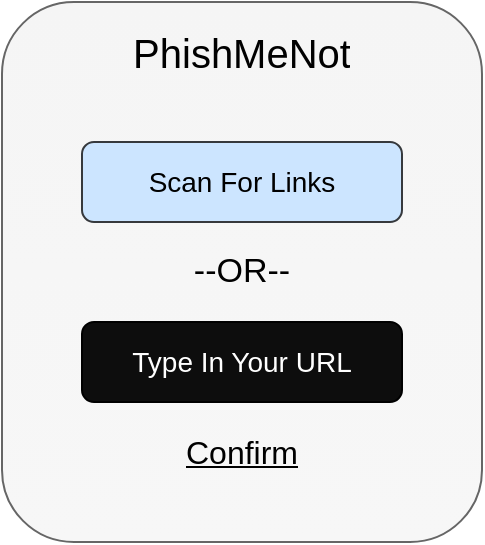 <mxfile version="22.1.0" type="github">
  <diagram name="Page-1" id="l7keNNhzPUquztyjwFz0">
    <mxGraphModel dx="1050" dy="603" grid="1" gridSize="10" guides="1" tooltips="1" connect="1" arrows="1" fold="1" page="1" pageScale="1" pageWidth="827" pageHeight="1169" math="0" shadow="0">
      <root>
        <mxCell id="0" />
        <mxCell id="1" parent="0" />
        <mxCell id="C65c5k75quROj8Pro51n-1" value="" style="rounded=1;whiteSpace=wrap;html=1;fillColor=#f5f5f5;gradientColor=#F7F7F7;strokeColor=#666666;" vertex="1" parent="1">
          <mxGeometry x="294" y="270" width="240" height="270" as="geometry" />
        </mxCell>
        <mxCell id="C65c5k75quROj8Pro51n-2" value="&lt;font style=&quot;font-size: 20px;&quot;&gt;PhishMeNot&lt;/font&gt;" style="text;strokeColor=none;fillColor=none;align=center;verticalAlign=middle;spacingLeft=4;spacingRight=4;overflow=hidden;points=[[0,0.5],[1,0.5]];portConstraint=eastwest;rotatable=0;whiteSpace=wrap;html=1;" vertex="1" parent="1">
          <mxGeometry x="349" y="280" width="130" height="30" as="geometry" />
        </mxCell>
        <mxCell id="C65c5k75quROj8Pro51n-3" value="" style="rounded=1;whiteSpace=wrap;html=1;fillColor=#cce5ff;strokeColor=#36393d;" vertex="1" parent="1">
          <mxGeometry x="334" y="340" width="160" height="40" as="geometry" />
        </mxCell>
        <mxCell id="C65c5k75quROj8Pro51n-4" value="&lt;font style=&quot;font-size: 14px;&quot;&gt;Scan For Links&lt;/font&gt;" style="text;strokeColor=none;fillColor=none;align=center;verticalAlign=middle;spacingLeft=4;spacingRight=4;overflow=hidden;points=[[0,0.5],[1,0.5]];portConstraint=eastwest;rotatable=0;whiteSpace=wrap;html=1;" vertex="1" parent="1">
          <mxGeometry x="354" y="345" width="120" height="30" as="geometry" />
        </mxCell>
        <mxCell id="C65c5k75quROj8Pro51n-5" value="&lt;font style=&quot;font-size: 17px;&quot;&gt;--OR--&lt;/font&gt;" style="text;strokeColor=none;fillColor=none;align=center;verticalAlign=middle;spacingLeft=4;spacingRight=4;overflow=hidden;points=[[0,0.5],[1,0.5]];portConstraint=eastwest;rotatable=0;whiteSpace=wrap;html=1;" vertex="1" parent="1">
          <mxGeometry x="374" y="390" width="80" height="30" as="geometry" />
        </mxCell>
        <mxCell id="C65c5k75quROj8Pro51n-6" value="" style="rounded=1;whiteSpace=wrap;html=1;fillColor=#0D0D0D;" vertex="1" parent="1">
          <mxGeometry x="334" y="430" width="160" height="40" as="geometry" />
        </mxCell>
        <mxCell id="C65c5k75quROj8Pro51n-7" value="&lt;font color=&quot;#ffffff&quot; style=&quot;font-size: 14px;&quot;&gt;Type In Your URL&lt;/font&gt;" style="text;strokeColor=none;fillColor=none;align=center;verticalAlign=middle;spacingLeft=4;spacingRight=4;overflow=hidden;points=[[0,0.5],[1,0.5]];portConstraint=eastwest;rotatable=0;whiteSpace=wrap;html=1;" vertex="1" parent="1">
          <mxGeometry x="354" y="435" width="120" height="30" as="geometry" />
        </mxCell>
        <mxCell id="C65c5k75quROj8Pro51n-8" value="&lt;font style=&quot;font-size: 16px;&quot;&gt;&lt;u&gt;Confirm&lt;/u&gt;&lt;/font&gt;" style="text;strokeColor=none;fillColor=none;align=center;verticalAlign=middle;spacingLeft=4;spacingRight=4;overflow=hidden;points=[[0,0.5],[1,0.5]];portConstraint=eastwest;rotatable=0;whiteSpace=wrap;html=1;" vertex="1" parent="1">
          <mxGeometry x="374" y="480" width="80" height="30" as="geometry" />
        </mxCell>
      </root>
    </mxGraphModel>
  </diagram>
</mxfile>
